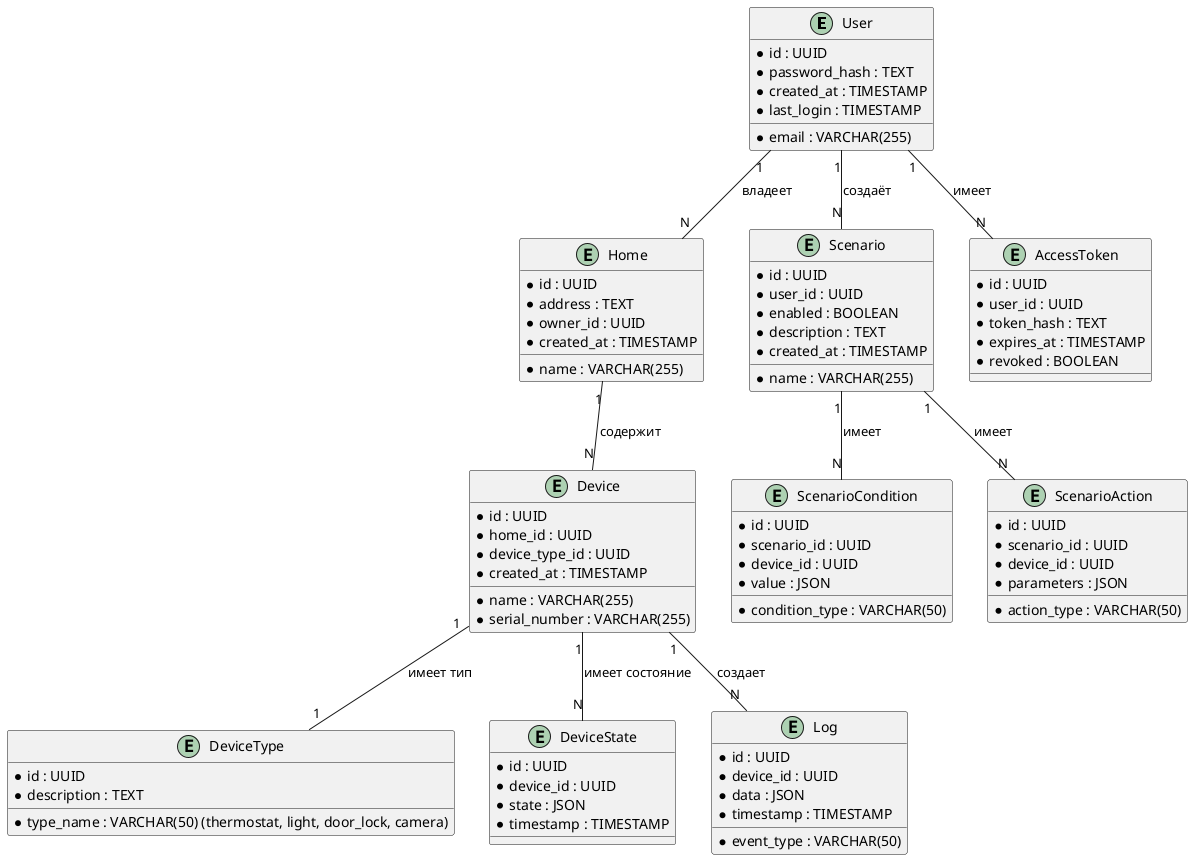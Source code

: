 @startuml
' ER Diagram with attributes using PlantUML entities

entity "User" as users {
  * id : UUID
  * email : VARCHAR(255)
  * password_hash : TEXT
  * created_at : TIMESTAMP
  * last_login : TIMESTAMP
}

entity "Home" as homes {
  * id : UUID
  * name : VARCHAR(255)
  * address : TEXT
  * owner_id : UUID
  * created_at : TIMESTAMP
}

entity "Device" as devices {
  * id : UUID
  * home_id : UUID
  * device_type_id : UUID
  * name : VARCHAR(255)
  * serial_number : VARCHAR(255)
  * created_at : TIMESTAMP
}

entity "DeviceType" as device_types {
  * id : UUID
  * type_name : VARCHAR(50) (thermostat, light, door_lock, camera)
  * description : TEXT
}

entity "DeviceState" as device_states {
  * id : UUID
  * device_id : UUID
  * state : JSON
  * timestamp : TIMESTAMP
}

entity "Scenario" as scenarios {
  * id : UUID
  * user_id : UUID
  * name : VARCHAR(255)
  * enabled : BOOLEAN
  * description : TEXT
  * created_at : TIMESTAMP
}

entity "ScenarioCondition" as scenario_conditions {
  * id : UUID
  * scenario_id : UUID
  * device_id : UUID
  * condition_type : VARCHAR(50)
  * value : JSON
}

entity "ScenarioAction" as scenario_actions {
  * id : UUID
  * scenario_id : UUID
  * device_id : UUID
  * action_type : VARCHAR(50)
  * parameters : JSON
}

entity "AccessToken" as access_tokens {
  * id : UUID
  * user_id : UUID
  * token_hash : TEXT
  * expires_at : TIMESTAMP
  * revoked : BOOLEAN
}

entity "Log" as logs {
  * id : UUID
  * device_id : UUID
  * event_type : VARCHAR(50)
  * data : JSON
  * timestamp : TIMESTAMP
}

users "1" -- "N" homes : владеет
homes "1" -- "N" devices : содержит
devices "1" -- "1" device_types : имеет тип
devices "1" -- "N" device_states : имеет состояние
devices "1" -- "N" logs : создает

users "1" -- "N" scenarios : создаёт
scenarios "1" -- "N" scenario_conditions : имеет
scenarios "1" -- "N" scenario_actions : имеет

users "1" -- "N" access_tokens : имеет
@enduml